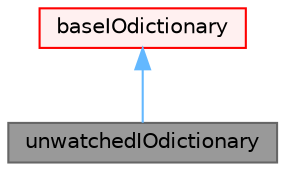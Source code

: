digraph "unwatchedIOdictionary"
{
 // LATEX_PDF_SIZE
  bgcolor="transparent";
  edge [fontname=Helvetica,fontsize=10,labelfontname=Helvetica,labelfontsize=10];
  node [fontname=Helvetica,fontsize=10,shape=box,height=0.2,width=0.4];
  Node1 [id="Node000001",label="unwatchedIOdictionary",height=0.2,width=0.4,color="gray40", fillcolor="grey60", style="filled", fontcolor="black",tooltip="unwatchedIOdictionary is like IOdictionary but stores dependencies as files instead of fileMonitor wa..."];
  Node2 -> Node1 [id="edge1_Node000001_Node000002",dir="back",color="steelblue1",style="solid",tooltip=" "];
  Node2 [id="Node000002",label="baseIOdictionary",height=0.2,width=0.4,color="red", fillcolor="#FFF0F0", style="filled",URL="$classFoam_1_1baseIOdictionary.html",tooltip="baseIOdictionary is derived from dictionary and IOobject to give the dictionary automatic IO function..."];
}
